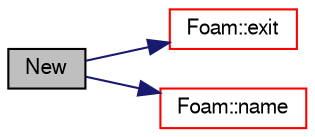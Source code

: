 digraph "New"
{
  bgcolor="transparent";
  edge [fontname="FreeSans",fontsize="10",labelfontname="FreeSans",labelfontsize="10"];
  node [fontname="FreeSans",fontsize="10",shape=record];
  rankdir="LR";
  Node424 [label="New",height=0.2,width=0.4,color="black", fillcolor="grey75", style="filled", fontcolor="black"];
  Node424 -> Node425 [color="midnightblue",fontsize="10",style="solid",fontname="FreeSans"];
  Node425 [label="Foam::exit",height=0.2,width=0.4,color="red",URL="$a21124.html#a06ca7250d8e89caf05243ec094843642"];
  Node424 -> Node472 [color="midnightblue",fontsize="10",style="solid",fontname="FreeSans"];
  Node472 [label="Foam::name",height=0.2,width=0.4,color="red",URL="$a21124.html#adcb0df2bd4953cb6bb390272d8263c3a",tooltip="Return a string representation of a complex. "];
}
